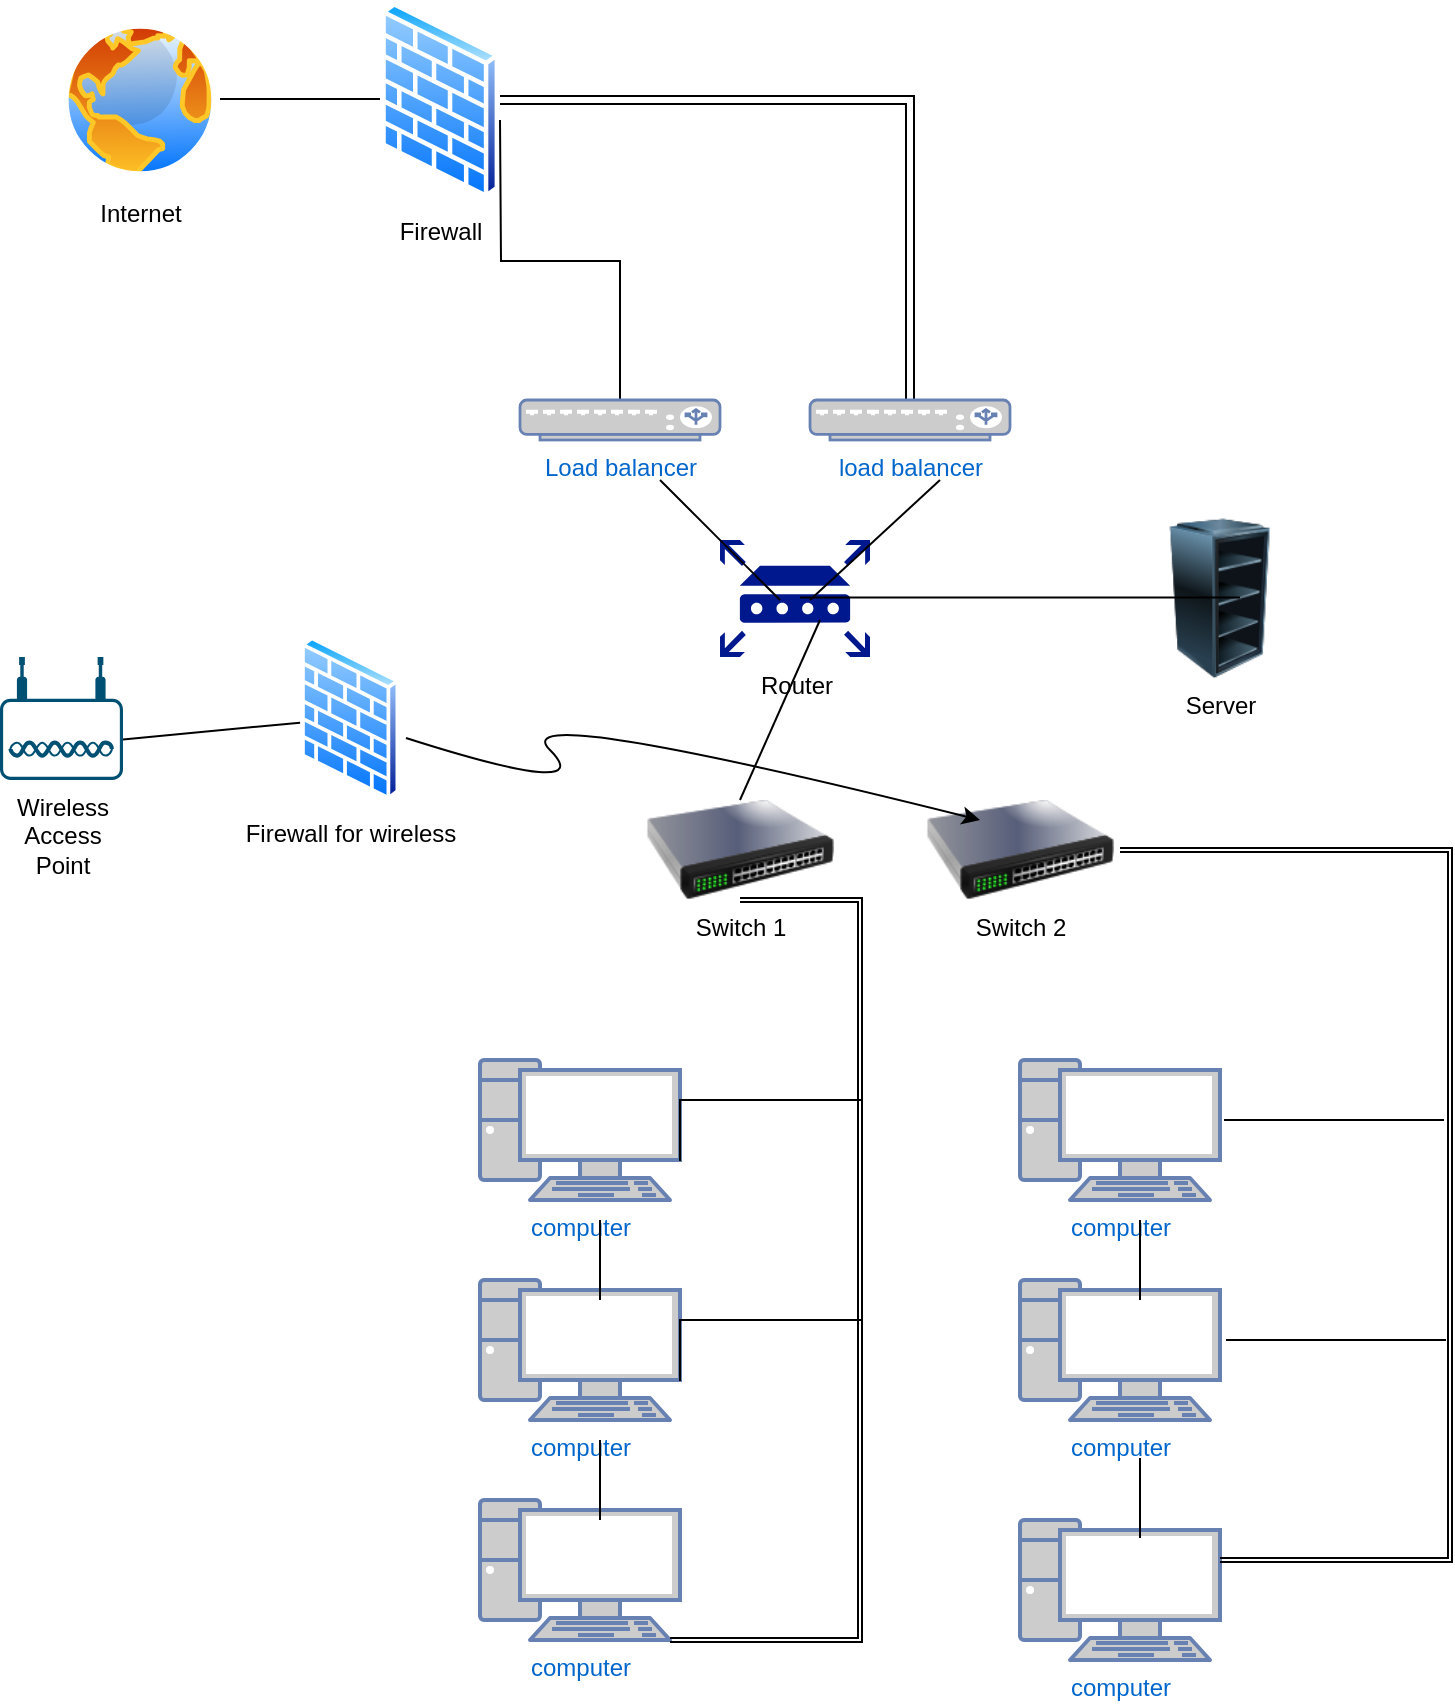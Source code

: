 <mxfile version="14.7.0" type="github">
  <diagram id="XVIkT2zcZYyQROvyXXck" name="Page-1">
    <mxGraphModel dx="1422" dy="766" grid="1" gridSize="10" guides="1" tooltips="1" connect="1" arrows="1" fold="1" page="1" pageScale="1" pageWidth="850" pageHeight="1100" math="0" shadow="0">
      <root>
        <mxCell id="0" />
        <mxCell id="1" parent="0" />
        <mxCell id="oexXOZvehWeUb7vfYz6k-1" value="Internet&lt;br&gt;" style="aspect=fixed;perimeter=ellipsePerimeter;html=1;align=center;shadow=0;dashed=0;spacingTop=3;image;image=img/lib/active_directory/internet_globe.svg;" parent="1" vertex="1">
          <mxGeometry x="50" y="120" width="80" height="80" as="geometry" />
        </mxCell>
        <mxCell id="oexXOZvehWeUb7vfYz6k-2" value="Firewall" style="aspect=fixed;perimeter=ellipsePerimeter;html=1;align=center;shadow=0;dashed=0;spacingTop=3;image;image=img/lib/active_directory/firewall.svg;" parent="1" vertex="1">
          <mxGeometry x="210" y="110.82" width="60" height="98.36" as="geometry" />
        </mxCell>
        <mxCell id="oexXOZvehWeUb7vfYz6k-5" value="" style="endArrow=none;html=1;" parent="1" edge="1">
          <mxGeometry width="50" height="50" relative="1" as="geometry">
            <mxPoint x="130" y="159.5" as="sourcePoint" />
            <mxPoint x="210" y="159.5" as="targetPoint" />
          </mxGeometry>
        </mxCell>
        <mxCell id="oexXOZvehWeUb7vfYz6k-11" style="edgeStyle=orthogonalEdgeStyle;shape=link;curved=1;rounded=0;orthogonalLoop=1;jettySize=auto;html=1;exitX=0.5;exitY=0;exitDx=0;exitDy=0;exitPerimeter=0;entryX=1;entryY=0.5;entryDx=0;entryDy=0;" parent="1" source="oexXOZvehWeUb7vfYz6k-6" target="oexXOZvehWeUb7vfYz6k-2" edge="1">
          <mxGeometry relative="1" as="geometry" />
        </mxCell>
        <mxCell id="oexXOZvehWeUb7vfYz6k-6" value="load balancer&lt;br&gt;" style="fontColor=#0066CC;verticalAlign=top;verticalLabelPosition=bottom;labelPosition=center;align=center;html=1;outlineConnect=0;fillColor=#CCCCCC;strokeColor=#6881B3;gradientColor=none;gradientDirection=north;strokeWidth=2;shape=mxgraph.networks.load_balancer;" parent="1" vertex="1">
          <mxGeometry x="425" y="310" width="100" height="20" as="geometry" />
        </mxCell>
        <mxCell id="oexXOZvehWeUb7vfYz6k-12" style="edgeStyle=orthogonalEdgeStyle;shape=link;curved=1;rounded=0;orthogonalLoop=1;jettySize=auto;html=1;exitX=0.5;exitY=0;exitDx=0;exitDy=0;exitPerimeter=0;width=0;" parent="1" source="oexXOZvehWeUb7vfYz6k-7" edge="1">
          <mxGeometry relative="1" as="geometry">
            <mxPoint x="270" y="170" as="targetPoint" />
          </mxGeometry>
        </mxCell>
        <mxCell id="oexXOZvehWeUb7vfYz6k-7" value="Load balancer" style="fontColor=#0066CC;verticalAlign=top;verticalLabelPosition=bottom;labelPosition=center;align=center;html=1;outlineConnect=0;fillColor=#CCCCCC;strokeColor=#6881B3;gradientColor=none;gradientDirection=north;strokeWidth=2;shape=mxgraph.networks.load_balancer;" parent="1" vertex="1">
          <mxGeometry x="280" y="310" width="100" height="20" as="geometry" />
        </mxCell>
        <mxCell id="oexXOZvehWeUb7vfYz6k-14" value="Router" style="aspect=fixed;pointerEvents=1;shadow=0;dashed=0;html=1;strokeColor=none;labelPosition=center;verticalLabelPosition=bottom;verticalAlign=top;align=center;fillColor=#00188D;shape=mxgraph.mscae.enterprise.router" parent="1" vertex="1">
          <mxGeometry x="380" y="380" width="75" height="58.5" as="geometry" />
        </mxCell>
        <mxCell id="oexXOZvehWeUb7vfYz6k-15" value="Server" style="image;html=1;image=img/lib/clip_art/computers/Server_Rack_Empty_128x128.png" parent="1" vertex="1">
          <mxGeometry x="590" y="369.25" width="80" height="80" as="geometry" />
        </mxCell>
        <mxCell id="oexXOZvehWeUb7vfYz6k-16" value="" style="endArrow=none;html=1;" parent="1" edge="1">
          <mxGeometry width="50" height="50" relative="1" as="geometry">
            <mxPoint x="420" y="408.75" as="sourcePoint" />
            <mxPoint x="640" y="408.75" as="targetPoint" />
          </mxGeometry>
        </mxCell>
        <mxCell id="oexXOZvehWeUb7vfYz6k-17" value="" style="endArrow=none;html=1;" parent="1" edge="1">
          <mxGeometry width="50" height="50" relative="1" as="geometry">
            <mxPoint x="425" y="410" as="sourcePoint" />
            <mxPoint x="490" y="350" as="targetPoint" />
          </mxGeometry>
        </mxCell>
        <mxCell id="oexXOZvehWeUb7vfYz6k-18" value="" style="endArrow=none;html=1;" parent="1" edge="1">
          <mxGeometry width="50" height="50" relative="1" as="geometry">
            <mxPoint x="350" y="350" as="sourcePoint" />
            <mxPoint x="410" y="410" as="targetPoint" />
            <Array as="points">
              <mxPoint x="390" y="390" />
            </Array>
          </mxGeometry>
        </mxCell>
        <mxCell id="oexXOZvehWeUb7vfYz6k-20" value="computer" style="fontColor=#0066CC;verticalAlign=top;verticalLabelPosition=bottom;labelPosition=center;align=center;html=1;outlineConnect=0;fillColor=#CCCCCC;strokeColor=#6881B3;gradientColor=none;gradientDirection=north;strokeWidth=2;shape=mxgraph.networks.pc;" parent="1" vertex="1">
          <mxGeometry x="260" y="750" width="100" height="70" as="geometry" />
        </mxCell>
        <mxCell id="oexXOZvehWeUb7vfYz6k-21" value="computer" style="fontColor=#0066CC;verticalAlign=top;verticalLabelPosition=bottom;labelPosition=center;align=center;html=1;outlineConnect=0;fillColor=#CCCCCC;strokeColor=#6881B3;gradientColor=none;gradientDirection=north;strokeWidth=2;shape=mxgraph.networks.pc;" parent="1" vertex="1">
          <mxGeometry x="260" y="640" width="100" height="70" as="geometry" />
        </mxCell>
        <mxCell id="oexXOZvehWeUb7vfYz6k-22" value="computer" style="fontColor=#0066CC;verticalAlign=top;verticalLabelPosition=bottom;labelPosition=center;align=center;html=1;outlineConnect=0;fillColor=#CCCCCC;strokeColor=#6881B3;gradientColor=none;gradientDirection=north;strokeWidth=2;shape=mxgraph.networks.pc;" parent="1" vertex="1">
          <mxGeometry x="530" y="870" width="100" height="70" as="geometry" />
        </mxCell>
        <mxCell id="oexXOZvehWeUb7vfYz6k-23" value="computer" style="fontColor=#0066CC;verticalAlign=top;verticalLabelPosition=bottom;labelPosition=center;align=center;html=1;outlineConnect=0;fillColor=#CCCCCC;strokeColor=#6881B3;gradientColor=none;gradientDirection=north;strokeWidth=2;shape=mxgraph.networks.pc;" parent="1" vertex="1">
          <mxGeometry x="530" y="750" width="100" height="70" as="geometry" />
        </mxCell>
        <mxCell id="oexXOZvehWeUb7vfYz6k-24" value="computer" style="fontColor=#0066CC;verticalAlign=top;verticalLabelPosition=bottom;labelPosition=center;align=center;html=1;outlineConnect=0;fillColor=#CCCCCC;strokeColor=#6881B3;gradientColor=none;gradientDirection=north;strokeWidth=2;shape=mxgraph.networks.pc;" parent="1" vertex="1">
          <mxGeometry x="530" y="640" width="100" height="70" as="geometry" />
        </mxCell>
        <mxCell id="oexXOZvehWeUb7vfYz6k-25" value="computer" style="fontColor=#0066CC;verticalAlign=top;verticalLabelPosition=bottom;labelPosition=center;align=center;html=1;outlineConnect=0;fillColor=#CCCCCC;strokeColor=#6881B3;gradientColor=none;gradientDirection=north;strokeWidth=2;shape=mxgraph.networks.pc;" parent="1" vertex="1">
          <mxGeometry x="260" y="860" width="100" height="70" as="geometry" />
        </mxCell>
        <mxCell id="oexXOZvehWeUb7vfYz6k-29" value="" style="endArrow=none;html=1;" parent="1" edge="1">
          <mxGeometry width="50" height="50" relative="1" as="geometry">
            <mxPoint x="320" y="870" as="sourcePoint" />
            <mxPoint x="320" y="830" as="targetPoint" />
            <Array as="points">
              <mxPoint x="320" y="870" />
            </Array>
          </mxGeometry>
        </mxCell>
        <mxCell id="oexXOZvehWeUb7vfYz6k-31" value="" style="endArrow=none;html=1;" parent="1" edge="1">
          <mxGeometry width="50" height="50" relative="1" as="geometry">
            <mxPoint x="320" y="760" as="sourcePoint" />
            <mxPoint x="320" y="720" as="targetPoint" />
            <Array as="points">
              <mxPoint x="320" y="760" />
            </Array>
          </mxGeometry>
        </mxCell>
        <mxCell id="oexXOZvehWeUb7vfYz6k-33" value="" style="endArrow=none;html=1;" parent="1" edge="1">
          <mxGeometry width="50" height="50" relative="1" as="geometry">
            <mxPoint x="590" y="760" as="sourcePoint" />
            <mxPoint x="590" y="720" as="targetPoint" />
            <Array as="points">
              <mxPoint x="590" y="760" />
            </Array>
          </mxGeometry>
        </mxCell>
        <mxCell id="oexXOZvehWeUb7vfYz6k-34" value="" style="endArrow=none;html=1;" parent="1" edge="1">
          <mxGeometry width="50" height="50" relative="1" as="geometry">
            <mxPoint x="590" y="879" as="sourcePoint" />
            <mxPoint x="590" y="839" as="targetPoint" />
          </mxGeometry>
        </mxCell>
        <mxCell id="oexXOZvehWeUb7vfYz6k-37" style="edgeStyle=elbowEdgeStyle;shape=link;rounded=0;orthogonalLoop=1;jettySize=auto;html=1;exitX=0.5;exitY=1;exitDx=0;exitDy=0;entryX=0.95;entryY=1;entryDx=0;entryDy=0;entryPerimeter=0;verticalAlign=top;elbow=vertical;width=-2;" parent="1" source="oexXOZvehWeUb7vfYz6k-35" target="oexXOZvehWeUb7vfYz6k-25" edge="1">
          <mxGeometry relative="1" as="geometry">
            <mxPoint x="420" y="822" as="targetPoint" />
            <Array as="points">
              <mxPoint x="450" y="890" />
              <mxPoint x="450" y="720" />
              <mxPoint x="450" y="700" />
              <mxPoint x="460" y="750" />
            </Array>
          </mxGeometry>
        </mxCell>
        <mxCell id="oexXOZvehWeUb7vfYz6k-35" value="Switch 1" style="image;html=1;image=img/lib/clip_art/networking/Switch_128x128.png" parent="1" vertex="1">
          <mxGeometry x="340" y="510" width="100" height="50" as="geometry" />
        </mxCell>
        <mxCell id="oexXOZvehWeUb7vfYz6k-36" value="Switch 2" style="image;html=1;image=img/lib/clip_art/networking/Switch_128x128.png" parent="1" vertex="1">
          <mxGeometry x="480" y="510" width="100" height="50" as="geometry" />
        </mxCell>
        <mxCell id="oexXOZvehWeUb7vfYz6k-38" value="" style="shape=partialRectangle;whiteSpace=wrap;html=1;bottom=0;right=0;fillColor=none;" parent="1" vertex="1">
          <mxGeometry x="360" y="660" width="90" height="30" as="geometry" />
        </mxCell>
        <mxCell id="oexXOZvehWeUb7vfYz6k-39" value="" style="shape=partialRectangle;whiteSpace=wrap;html=1;bottom=0;right=0;fillColor=none;" parent="1" vertex="1">
          <mxGeometry x="360" y="770" width="90" height="30" as="geometry" />
        </mxCell>
        <mxCell id="oexXOZvehWeUb7vfYz6k-40" style="edgeStyle=elbowEdgeStyle;shape=link;rounded=0;orthogonalLoop=1;jettySize=auto;html=1;verticalAlign=top;elbow=vertical;width=-2;" parent="1" source="oexXOZvehWeUb7vfYz6k-36" target="oexXOZvehWeUb7vfYz6k-22" edge="1">
          <mxGeometry relative="1" as="geometry">
            <mxPoint x="650" y="930" as="targetPoint" />
            <mxPoint x="685" y="560" as="sourcePoint" />
            <Array as="points">
              <mxPoint x="745" y="890" />
              <mxPoint x="745" y="720" />
              <mxPoint x="745" y="700" />
              <mxPoint x="755" y="750" />
            </Array>
          </mxGeometry>
        </mxCell>
        <mxCell id="oexXOZvehWeUb7vfYz6k-41" value="Firewall for wireless" style="aspect=fixed;perimeter=ellipsePerimeter;html=1;align=center;shadow=0;dashed=0;spacingTop=3;image;image=img/lib/active_directory/firewall.svg;" parent="1" vertex="1">
          <mxGeometry x="170" y="428.03" width="50" height="81.97" as="geometry" />
        </mxCell>
        <mxCell id="oexXOZvehWeUb7vfYz6k-46" value="" style="curved=1;endArrow=classic;html=1;exitX=1.06;exitY=0.622;exitDx=0;exitDy=0;exitPerimeter=0;" parent="1" source="oexXOZvehWeUb7vfYz6k-41" edge="1">
          <mxGeometry width="50" height="50" relative="1" as="geometry">
            <mxPoint x="270" y="510" as="sourcePoint" />
            <mxPoint x="510" y="520" as="targetPoint" />
            <Array as="points">
              <mxPoint x="320" y="510" />
              <mxPoint x="270" y="460" />
            </Array>
          </mxGeometry>
        </mxCell>
        <mxCell id="oexXOZvehWeUb7vfYz6k-47" value="Wireless&lt;br&gt;Access&lt;br&gt;Point" style="points=[[0.03,0.36,0],[0.18,0,0],[0.5,0.34,0],[0.82,0,0],[0.97,0.36,0],[1,0.67,0],[0.975,0.975,0],[0.5,1,0],[0.025,0.975,0],[0,0.67,0]];verticalLabelPosition=bottom;html=1;verticalAlign=top;aspect=fixed;align=center;pointerEvents=1;shape=mxgraph.cisco19.wireless_access_point;fillColor=#005073;strokeColor=none;" parent="1" vertex="1">
          <mxGeometry x="20" y="438.5" width="61.5" height="61.5" as="geometry" />
        </mxCell>
        <mxCell id="oexXOZvehWeUb7vfYz6k-48" value="" style="endArrow=none;html=1;exitX=1;exitY=0.67;exitDx=0;exitDy=0;exitPerimeter=0;" parent="1" source="oexXOZvehWeUb7vfYz6k-47" target="oexXOZvehWeUb7vfYz6k-41" edge="1">
          <mxGeometry width="50" height="50" relative="1" as="geometry">
            <mxPoint x="100" y="510" as="sourcePoint" />
            <mxPoint x="150" y="460" as="targetPoint" />
          </mxGeometry>
        </mxCell>
        <mxCell id="oexXOZvehWeUb7vfYz6k-49" value="" style="endArrow=none;html=1;exitX=0.5;exitY=0;exitDx=0;exitDy=0;" parent="1" source="oexXOZvehWeUb7vfYz6k-35" edge="1">
          <mxGeometry width="50" height="50" relative="1" as="geometry">
            <mxPoint x="380" y="470" as="sourcePoint" />
            <mxPoint x="430" y="420" as="targetPoint" />
          </mxGeometry>
        </mxCell>
        <mxCell id="oexXOZvehWeUb7vfYz6k-50" value="" style="endArrow=none;html=1;" parent="1" edge="1">
          <mxGeometry width="50" height="50" relative="1" as="geometry">
            <mxPoint x="632" y="670" as="sourcePoint" />
            <mxPoint x="742" y="670" as="targetPoint" />
          </mxGeometry>
        </mxCell>
        <mxCell id="oexXOZvehWeUb7vfYz6k-51" value="" style="endArrow=none;html=1;" parent="1" edge="1">
          <mxGeometry width="50" height="50" relative="1" as="geometry">
            <mxPoint x="633" y="780" as="sourcePoint" />
            <mxPoint x="743" y="780" as="targetPoint" />
          </mxGeometry>
        </mxCell>
      </root>
    </mxGraphModel>
  </diagram>
</mxfile>
